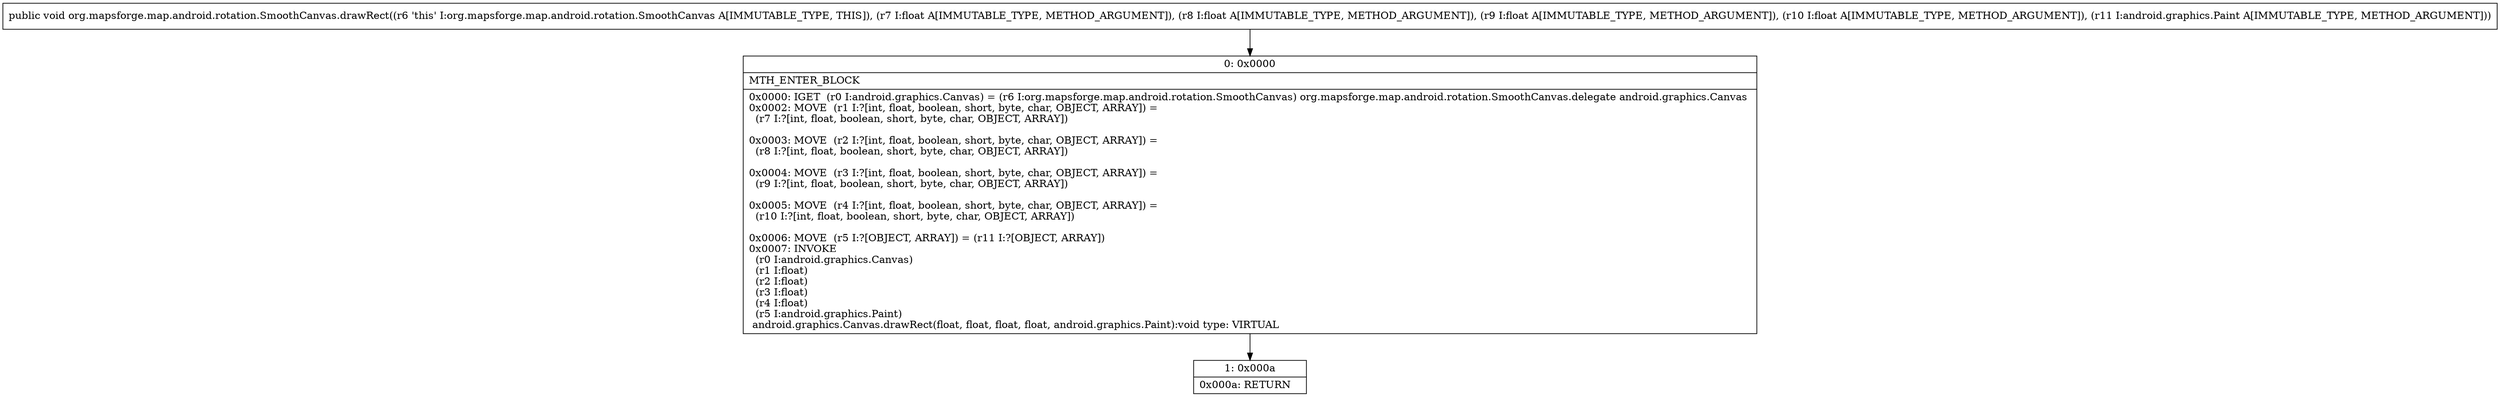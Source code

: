 digraph "CFG fororg.mapsforge.map.android.rotation.SmoothCanvas.drawRect(FFFFLandroid\/graphics\/Paint;)V" {
Node_0 [shape=record,label="{0\:\ 0x0000|MTH_ENTER_BLOCK\l|0x0000: IGET  (r0 I:android.graphics.Canvas) = (r6 I:org.mapsforge.map.android.rotation.SmoothCanvas) org.mapsforge.map.android.rotation.SmoothCanvas.delegate android.graphics.Canvas \l0x0002: MOVE  (r1 I:?[int, float, boolean, short, byte, char, OBJECT, ARRAY]) = \l  (r7 I:?[int, float, boolean, short, byte, char, OBJECT, ARRAY])\l \l0x0003: MOVE  (r2 I:?[int, float, boolean, short, byte, char, OBJECT, ARRAY]) = \l  (r8 I:?[int, float, boolean, short, byte, char, OBJECT, ARRAY])\l \l0x0004: MOVE  (r3 I:?[int, float, boolean, short, byte, char, OBJECT, ARRAY]) = \l  (r9 I:?[int, float, boolean, short, byte, char, OBJECT, ARRAY])\l \l0x0005: MOVE  (r4 I:?[int, float, boolean, short, byte, char, OBJECT, ARRAY]) = \l  (r10 I:?[int, float, boolean, short, byte, char, OBJECT, ARRAY])\l \l0x0006: MOVE  (r5 I:?[OBJECT, ARRAY]) = (r11 I:?[OBJECT, ARRAY]) \l0x0007: INVOKE  \l  (r0 I:android.graphics.Canvas)\l  (r1 I:float)\l  (r2 I:float)\l  (r3 I:float)\l  (r4 I:float)\l  (r5 I:android.graphics.Paint)\l android.graphics.Canvas.drawRect(float, float, float, float, android.graphics.Paint):void type: VIRTUAL \l}"];
Node_1 [shape=record,label="{1\:\ 0x000a|0x000a: RETURN   \l}"];
MethodNode[shape=record,label="{public void org.mapsforge.map.android.rotation.SmoothCanvas.drawRect((r6 'this' I:org.mapsforge.map.android.rotation.SmoothCanvas A[IMMUTABLE_TYPE, THIS]), (r7 I:float A[IMMUTABLE_TYPE, METHOD_ARGUMENT]), (r8 I:float A[IMMUTABLE_TYPE, METHOD_ARGUMENT]), (r9 I:float A[IMMUTABLE_TYPE, METHOD_ARGUMENT]), (r10 I:float A[IMMUTABLE_TYPE, METHOD_ARGUMENT]), (r11 I:android.graphics.Paint A[IMMUTABLE_TYPE, METHOD_ARGUMENT])) }"];
MethodNode -> Node_0;
Node_0 -> Node_1;
}

